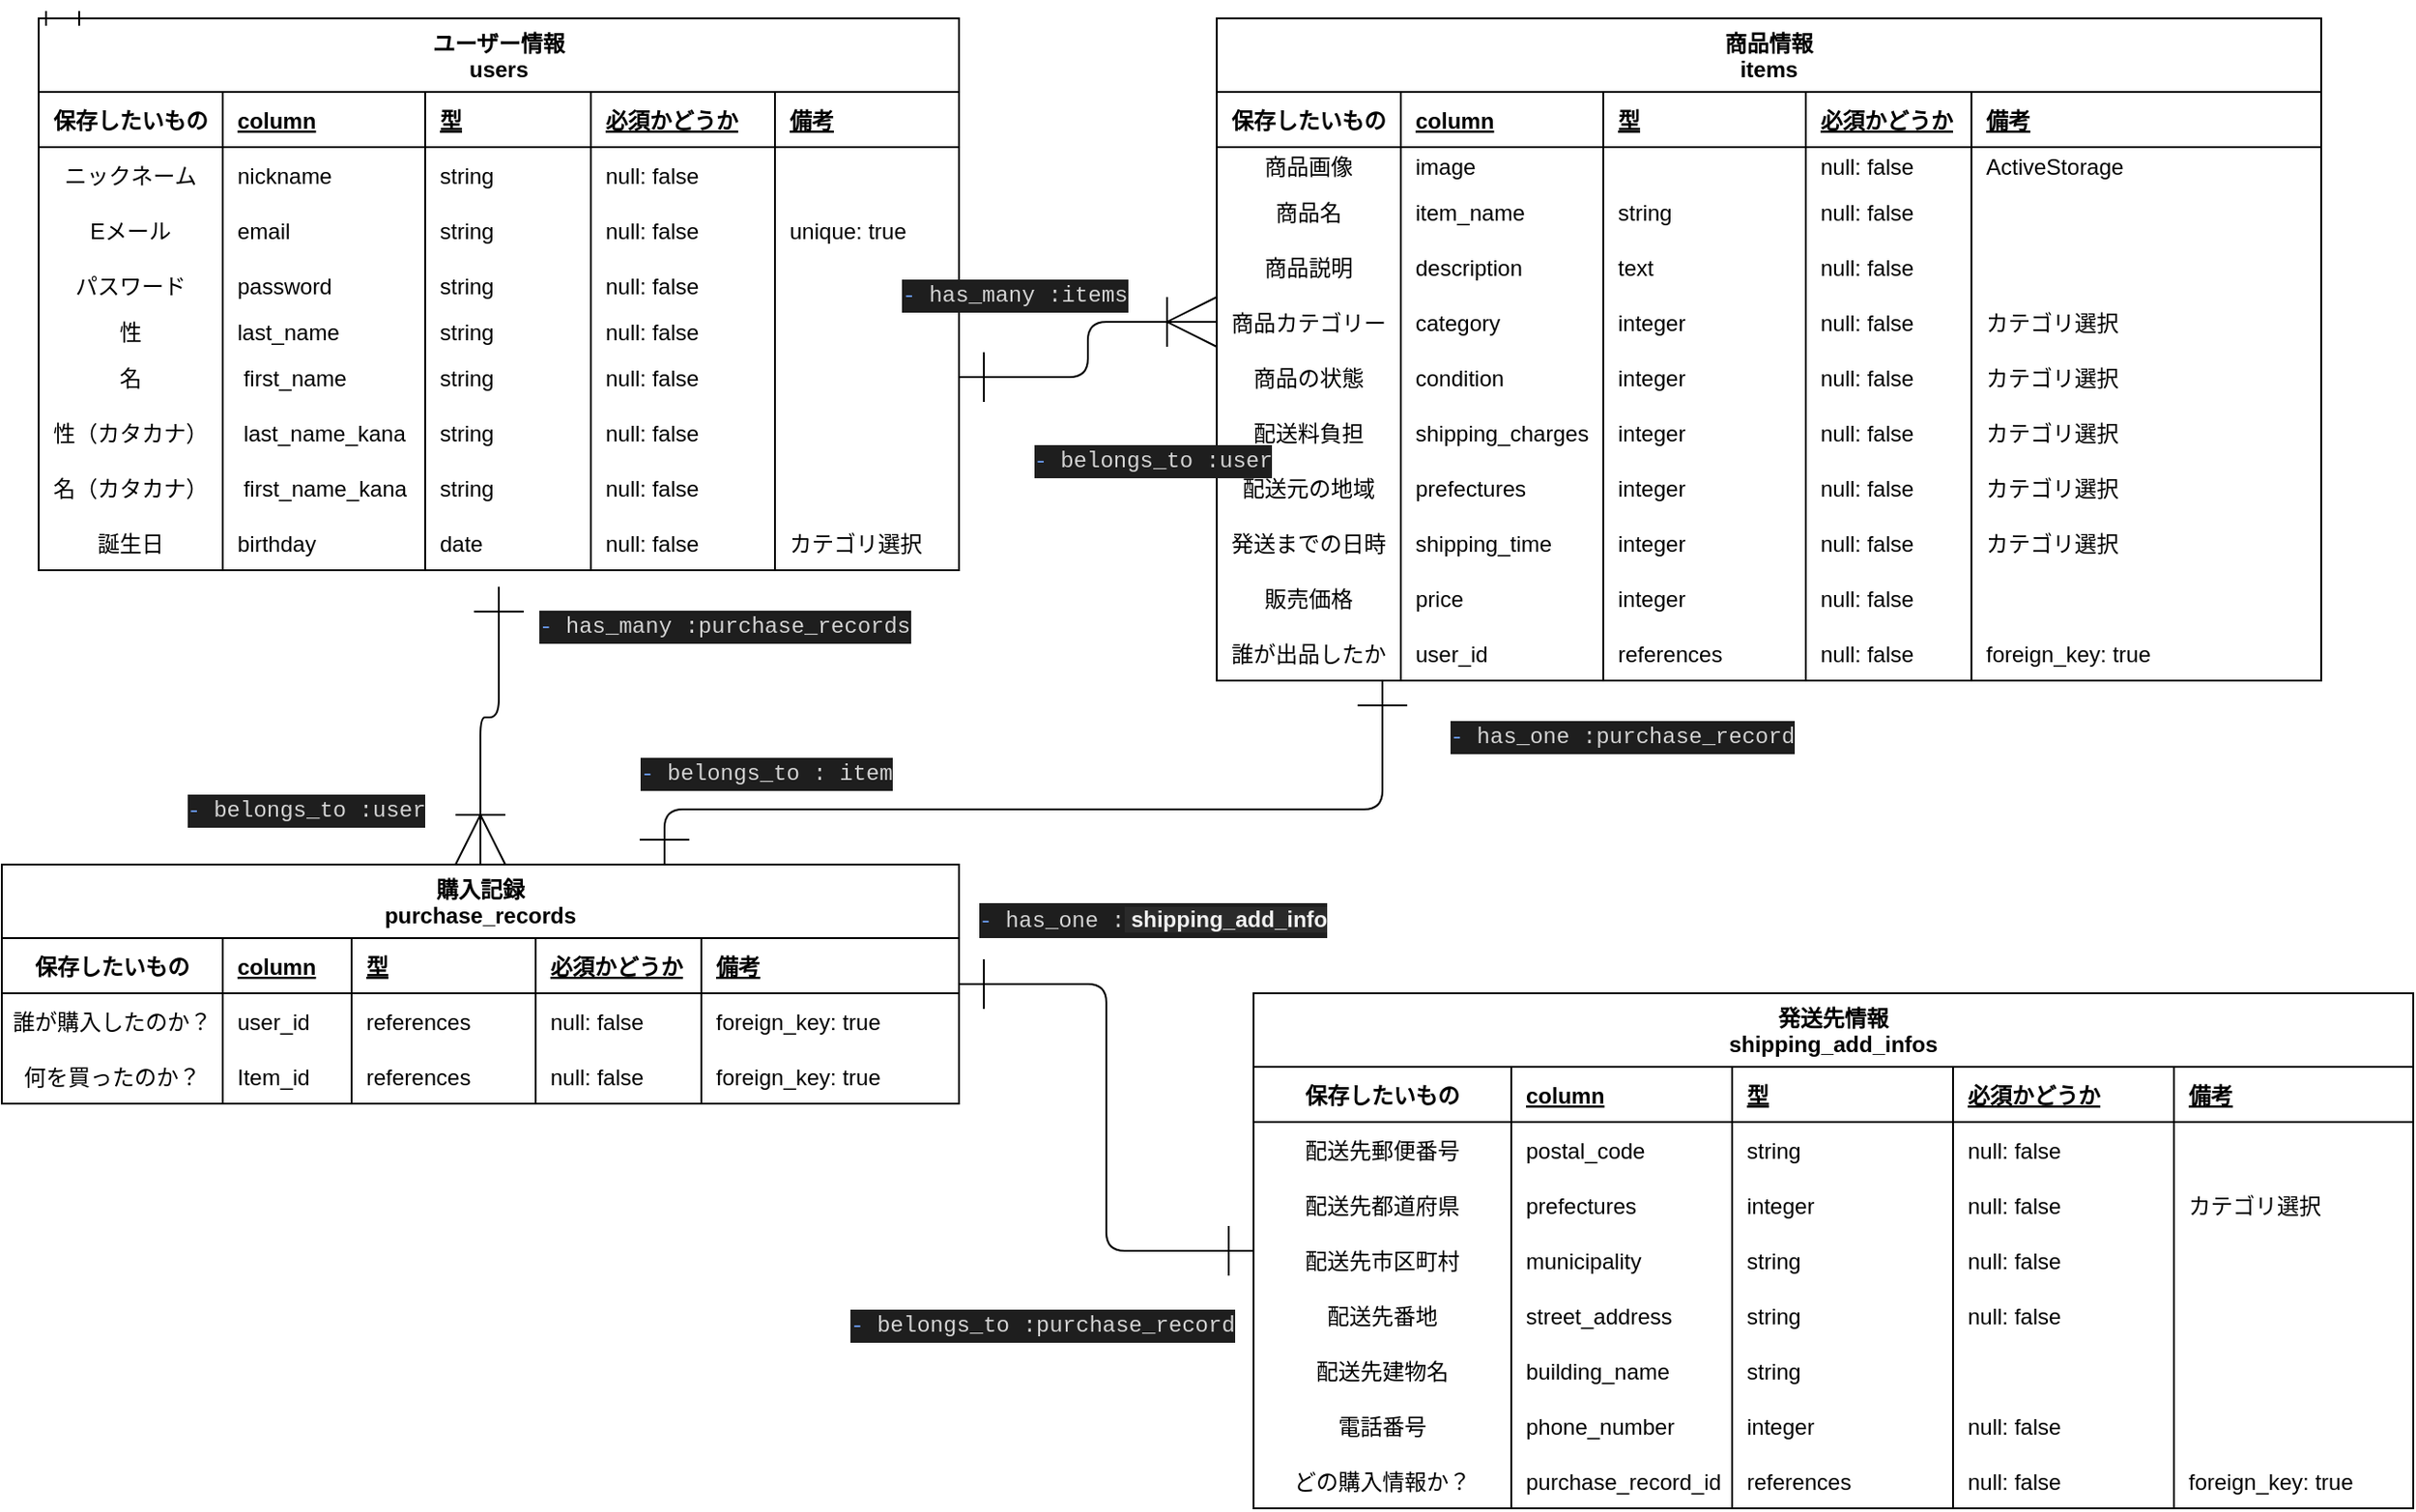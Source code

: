 <mxfile>
    <diagram id="cM_fN1VBo-i5EBFMYguv" name="ページ1">
        <mxGraphModel dx="1896" dy="800" grid="1" gridSize="10" guides="1" tooltips="1" connect="1" arrows="1" fold="1" page="1" pageScale="1" pageWidth="827" pageHeight="1169" math="0" shadow="0">
            <root>
                <mxCell id="0"/>
                <mxCell id="1" parent="0"/>
                <mxCell id="uvdAkfdV5YpjEirYYsNc-48" value="ユーザー情報&#10;users" style="shape=table;startSize=40;container=1;collapsible=1;childLayout=tableLayout;fixedRows=1;rowLines=0;fontStyle=1;align=center;resizeLast=1;" parent="1" vertex="1">
                    <mxGeometry x="10" y="240" width="500" height="300" as="geometry"/>
                </mxCell>
                <mxCell id="uvdAkfdV5YpjEirYYsNc-52" value="" style="shape=partialRectangle;collapsible=0;dropTarget=0;pointerEvents=0;fillColor=none;top=0;left=0;bottom=1;right=0;points=[[0,0.5],[1,0.5]];portConstraint=eastwest;" parent="uvdAkfdV5YpjEirYYsNc-48" vertex="1">
                    <mxGeometry y="40" width="500" height="30" as="geometry"/>
                </mxCell>
                <mxCell id="uvdAkfdV5YpjEirYYsNc-53" value="保存したいもの" style="shape=partialRectangle;connectable=0;fillColor=none;top=0;left=0;bottom=0;right=0;fontStyle=1;overflow=hidden;" parent="uvdAkfdV5YpjEirYYsNc-52" vertex="1">
                    <mxGeometry width="100" height="30" as="geometry"/>
                </mxCell>
                <mxCell id="uvdAkfdV5YpjEirYYsNc-54" value="column" style="shape=partialRectangle;connectable=0;fillColor=none;top=0;left=0;bottom=0;right=0;align=left;spacingLeft=6;fontStyle=5;overflow=hidden;" parent="uvdAkfdV5YpjEirYYsNc-52" vertex="1">
                    <mxGeometry x="100" width="110" height="30" as="geometry"/>
                </mxCell>
                <mxCell id="33" value="型" style="shape=partialRectangle;connectable=0;fillColor=none;top=0;left=0;bottom=0;right=0;align=left;spacingLeft=6;fontStyle=5;overflow=hidden;" parent="uvdAkfdV5YpjEirYYsNc-52" vertex="1">
                    <mxGeometry x="210" width="90" height="30" as="geometry"/>
                </mxCell>
                <mxCell id="uvdAkfdV5YpjEirYYsNc-62" value="必須かどうか" style="shape=partialRectangle;connectable=0;fillColor=none;top=0;left=0;bottom=0;right=0;align=left;spacingLeft=6;fontStyle=5;overflow=hidden;" parent="uvdAkfdV5YpjEirYYsNc-52" vertex="1">
                    <mxGeometry x="300" width="100" height="30" as="geometry"/>
                </mxCell>
                <mxCell id="66" value="備考" style="shape=partialRectangle;connectable=0;fillColor=none;top=0;left=0;bottom=0;right=0;align=left;spacingLeft=6;fontStyle=5;overflow=hidden;" vertex="1" parent="uvdAkfdV5YpjEirYYsNc-52">
                    <mxGeometry x="400" width="100" height="30" as="geometry"/>
                </mxCell>
                <mxCell id="uvdAkfdV5YpjEirYYsNc-55" value="" style="shape=partialRectangle;collapsible=0;dropTarget=0;pointerEvents=0;fillColor=none;top=0;left=0;bottom=0;right=0;points=[[0,0.5],[1,0.5]];portConstraint=eastwest;" parent="uvdAkfdV5YpjEirYYsNc-48" vertex="1">
                    <mxGeometry y="70" width="500" height="30" as="geometry"/>
                </mxCell>
                <mxCell id="uvdAkfdV5YpjEirYYsNc-56" value="ニックネーム" style="shape=partialRectangle;connectable=0;fillColor=none;top=0;left=0;bottom=0;right=0;editable=1;overflow=hidden;" parent="uvdAkfdV5YpjEirYYsNc-55" vertex="1">
                    <mxGeometry width="100" height="30" as="geometry"/>
                </mxCell>
                <mxCell id="uvdAkfdV5YpjEirYYsNc-57" value="nickname" style="shape=partialRectangle;connectable=0;fillColor=none;top=0;left=0;bottom=0;right=0;align=left;spacingLeft=6;overflow=hidden;" parent="uvdAkfdV5YpjEirYYsNc-55" vertex="1">
                    <mxGeometry x="100" width="110" height="30" as="geometry"/>
                </mxCell>
                <mxCell id="34" value="string" style="shape=partialRectangle;connectable=0;fillColor=none;top=0;left=0;bottom=0;right=0;align=left;spacingLeft=6;overflow=hidden;" parent="uvdAkfdV5YpjEirYYsNc-55" vertex="1">
                    <mxGeometry x="210" width="90" height="30" as="geometry"/>
                </mxCell>
                <mxCell id="uvdAkfdV5YpjEirYYsNc-63" value="null: false" style="shape=partialRectangle;connectable=0;fillColor=none;top=0;left=0;bottom=0;right=0;align=left;spacingLeft=6;overflow=hidden;" parent="uvdAkfdV5YpjEirYYsNc-55" vertex="1">
                    <mxGeometry x="300" width="100" height="30" as="geometry"/>
                </mxCell>
                <mxCell id="67" style="shape=partialRectangle;connectable=0;fillColor=none;top=0;left=0;bottom=0;right=0;align=left;spacingLeft=6;overflow=hidden;" vertex="1" parent="uvdAkfdV5YpjEirYYsNc-55">
                    <mxGeometry x="400" width="100" height="30" as="geometry"/>
                </mxCell>
                <mxCell id="uvdAkfdV5YpjEirYYsNc-58" value="" style="shape=partialRectangle;collapsible=0;dropTarget=0;pointerEvents=0;fillColor=none;top=0;left=0;bottom=0;right=0;points=[[0,0.5],[1,0.5]];portConstraint=eastwest;" parent="uvdAkfdV5YpjEirYYsNc-48" vertex="1">
                    <mxGeometry y="100" width="500" height="30" as="geometry"/>
                </mxCell>
                <mxCell id="uvdAkfdV5YpjEirYYsNc-59" value="Eメール" style="shape=partialRectangle;connectable=0;fillColor=none;top=0;left=0;bottom=0;right=0;editable=1;overflow=hidden;" parent="uvdAkfdV5YpjEirYYsNc-58" vertex="1">
                    <mxGeometry width="100" height="30" as="geometry"/>
                </mxCell>
                <mxCell id="uvdAkfdV5YpjEirYYsNc-60" value="email" style="shape=partialRectangle;connectable=0;fillColor=none;top=0;left=0;bottom=0;right=0;align=left;spacingLeft=6;overflow=hidden;" parent="uvdAkfdV5YpjEirYYsNc-58" vertex="1">
                    <mxGeometry x="100" width="110" height="30" as="geometry"/>
                </mxCell>
                <mxCell id="35" value="string" style="shape=partialRectangle;connectable=0;fillColor=none;top=0;left=0;bottom=0;right=0;align=left;spacingLeft=6;overflow=hidden;" parent="uvdAkfdV5YpjEirYYsNc-58" vertex="1">
                    <mxGeometry x="210" width="90" height="30" as="geometry"/>
                </mxCell>
                <mxCell id="uvdAkfdV5YpjEirYYsNc-64" value="null: false" style="shape=partialRectangle;connectable=0;fillColor=none;top=0;left=0;bottom=0;right=0;align=left;spacingLeft=6;overflow=hidden;" parent="uvdAkfdV5YpjEirYYsNc-58" vertex="1">
                    <mxGeometry x="300" width="100" height="30" as="geometry"/>
                </mxCell>
                <mxCell id="68" value="unique: true" style="shape=partialRectangle;connectable=0;fillColor=none;top=0;left=0;bottom=0;right=0;align=left;spacingLeft=6;overflow=hidden;" vertex="1" parent="uvdAkfdV5YpjEirYYsNc-58">
                    <mxGeometry x="400" width="100" height="30" as="geometry"/>
                </mxCell>
                <mxCell id="90" value="" style="shape=partialRectangle;collapsible=0;dropTarget=0;pointerEvents=0;fillColor=none;top=0;left=0;bottom=0;right=0;points=[[0,0.5],[1,0.5]];portConstraint=eastwest;" vertex="1" parent="uvdAkfdV5YpjEirYYsNc-48">
                    <mxGeometry y="130" width="500" height="30" as="geometry"/>
                </mxCell>
                <mxCell id="91" value="パスワード" style="shape=partialRectangle;connectable=0;fillColor=none;top=0;left=0;bottom=0;right=0;editable=1;overflow=hidden;" vertex="1" parent="90">
                    <mxGeometry width="100" height="30" as="geometry"/>
                </mxCell>
                <mxCell id="92" value="password" style="shape=partialRectangle;connectable=0;fillColor=none;top=0;left=0;bottom=0;right=0;align=left;spacingLeft=6;overflow=hidden;" vertex="1" parent="90">
                    <mxGeometry x="100" width="110" height="30" as="geometry"/>
                </mxCell>
                <mxCell id="93" value="string" style="shape=partialRectangle;connectable=0;fillColor=none;top=0;left=0;bottom=0;right=0;align=left;spacingLeft=6;overflow=hidden;" vertex="1" parent="90">
                    <mxGeometry x="210" width="90" height="30" as="geometry"/>
                </mxCell>
                <mxCell id="94" value="null: false" style="shape=partialRectangle;connectable=0;fillColor=none;top=0;left=0;bottom=0;right=0;align=left;spacingLeft=6;overflow=hidden;" vertex="1" parent="90">
                    <mxGeometry x="300" width="100" height="30" as="geometry"/>
                </mxCell>
                <mxCell id="95" value="" style="shape=partialRectangle;connectable=0;fillColor=none;top=0;left=0;bottom=0;right=0;align=left;spacingLeft=6;overflow=hidden;" vertex="1" parent="90">
                    <mxGeometry x="400" width="100" height="30" as="geometry"/>
                </mxCell>
                <mxCell id="uvdAkfdV5YpjEirYYsNc-80" value="" style="shape=partialRectangle;collapsible=0;dropTarget=0;pointerEvents=0;fillColor=none;top=0;left=0;bottom=0;right=0;points=[[0,0.5],[1,0.5]];portConstraint=eastwest;" parent="uvdAkfdV5YpjEirYYsNc-48" vertex="1">
                    <mxGeometry y="160" width="500" height="20" as="geometry"/>
                </mxCell>
                <mxCell id="uvdAkfdV5YpjEirYYsNc-81" value="性" style="shape=partialRectangle;connectable=0;fillColor=none;top=0;left=0;bottom=0;right=0;editable=1;overflow=hidden;" parent="uvdAkfdV5YpjEirYYsNc-80" vertex="1">
                    <mxGeometry width="100" height="20" as="geometry"/>
                </mxCell>
                <mxCell id="uvdAkfdV5YpjEirYYsNc-82" value="last_name" style="shape=partialRectangle;connectable=0;fillColor=none;top=0;left=0;bottom=0;right=0;align=left;spacingLeft=6;overflow=hidden;" parent="uvdAkfdV5YpjEirYYsNc-80" vertex="1">
                    <mxGeometry x="100" width="110" height="20" as="geometry"/>
                </mxCell>
                <mxCell id="36" value="string" style="shape=partialRectangle;connectable=0;fillColor=none;top=0;left=0;bottom=0;right=0;align=left;spacingLeft=6;overflow=hidden;" parent="uvdAkfdV5YpjEirYYsNc-80" vertex="1">
                    <mxGeometry x="210" width="90" height="20" as="geometry"/>
                </mxCell>
                <mxCell id="uvdAkfdV5YpjEirYYsNc-83" value="null: false" style="shape=partialRectangle;connectable=0;fillColor=none;top=0;left=0;bottom=0;right=0;align=left;spacingLeft=6;overflow=hidden;" parent="uvdAkfdV5YpjEirYYsNc-80" vertex="1">
                    <mxGeometry x="300" width="100" height="20" as="geometry"/>
                </mxCell>
                <mxCell id="69" style="shape=partialRectangle;connectable=0;fillColor=none;top=0;left=0;bottom=0;right=0;align=left;spacingLeft=6;overflow=hidden;" vertex="1" parent="uvdAkfdV5YpjEirYYsNc-80">
                    <mxGeometry x="400" width="100" height="20" as="geometry"/>
                </mxCell>
                <mxCell id="uvdAkfdV5YpjEirYYsNc-85" value="" style="shape=partialRectangle;collapsible=0;dropTarget=0;pointerEvents=0;fillColor=none;top=0;left=0;bottom=0;right=0;points=[[0,0.5],[1,0.5]];portConstraint=eastwest;" parent="uvdAkfdV5YpjEirYYsNc-48" vertex="1">
                    <mxGeometry y="180" width="500" height="30" as="geometry"/>
                </mxCell>
                <mxCell id="uvdAkfdV5YpjEirYYsNc-86" value="名" style="shape=partialRectangle;connectable=0;fillColor=none;top=0;left=0;bottom=0;right=0;editable=1;overflow=hidden;" parent="uvdAkfdV5YpjEirYYsNc-85" vertex="1">
                    <mxGeometry width="100" height="30" as="geometry"/>
                </mxCell>
                <mxCell id="uvdAkfdV5YpjEirYYsNc-87" value=" first_name" style="shape=partialRectangle;connectable=0;fillColor=none;top=0;left=0;bottom=0;right=0;align=left;spacingLeft=6;overflow=hidden;" parent="uvdAkfdV5YpjEirYYsNc-85" vertex="1">
                    <mxGeometry x="100" width="110" height="30" as="geometry"/>
                </mxCell>
                <mxCell id="37" value="string" style="shape=partialRectangle;connectable=0;fillColor=none;top=0;left=0;bottom=0;right=0;align=left;spacingLeft=6;overflow=hidden;" parent="uvdAkfdV5YpjEirYYsNc-85" vertex="1">
                    <mxGeometry x="210" width="90" height="30" as="geometry"/>
                </mxCell>
                <mxCell id="uvdAkfdV5YpjEirYYsNc-88" value="null: false" style="shape=partialRectangle;connectable=0;fillColor=none;top=0;left=0;bottom=0;right=0;align=left;spacingLeft=6;overflow=hidden;" parent="uvdAkfdV5YpjEirYYsNc-85" vertex="1">
                    <mxGeometry x="300" width="100" height="30" as="geometry"/>
                </mxCell>
                <mxCell id="70" style="shape=partialRectangle;connectable=0;fillColor=none;top=0;left=0;bottom=0;right=0;align=left;spacingLeft=6;overflow=hidden;" vertex="1" parent="uvdAkfdV5YpjEirYYsNc-85">
                    <mxGeometry x="400" width="100" height="30" as="geometry"/>
                </mxCell>
                <mxCell id="uvdAkfdV5YpjEirYYsNc-90" value="" style="shape=partialRectangle;collapsible=0;dropTarget=0;pointerEvents=0;fillColor=none;top=0;left=0;bottom=0;right=0;points=[[0,0.5],[1,0.5]];portConstraint=eastwest;" parent="uvdAkfdV5YpjEirYYsNc-48" vertex="1">
                    <mxGeometry y="210" width="500" height="30" as="geometry"/>
                </mxCell>
                <mxCell id="uvdAkfdV5YpjEirYYsNc-91" value="性（カタカナ）" style="shape=partialRectangle;connectable=0;fillColor=none;top=0;left=0;bottom=0;right=0;editable=1;overflow=hidden;" parent="uvdAkfdV5YpjEirYYsNc-90" vertex="1">
                    <mxGeometry width="100" height="30" as="geometry"/>
                </mxCell>
                <mxCell id="uvdAkfdV5YpjEirYYsNc-92" value=" last_name_kana" style="shape=partialRectangle;connectable=0;fillColor=none;top=0;left=0;bottom=0;right=0;align=left;spacingLeft=6;overflow=hidden;" parent="uvdAkfdV5YpjEirYYsNc-90" vertex="1">
                    <mxGeometry x="100" width="110" height="30" as="geometry"/>
                </mxCell>
                <mxCell id="38" value="string" style="shape=partialRectangle;connectable=0;fillColor=none;top=0;left=0;bottom=0;right=0;align=left;spacingLeft=6;overflow=hidden;" parent="uvdAkfdV5YpjEirYYsNc-90" vertex="1">
                    <mxGeometry x="210" width="90" height="30" as="geometry"/>
                </mxCell>
                <mxCell id="uvdAkfdV5YpjEirYYsNc-93" value="null: false" style="shape=partialRectangle;connectable=0;fillColor=none;top=0;left=0;bottom=0;right=0;align=left;spacingLeft=6;overflow=hidden;" parent="uvdAkfdV5YpjEirYYsNc-90" vertex="1">
                    <mxGeometry x="300" width="100" height="30" as="geometry"/>
                </mxCell>
                <mxCell id="71" style="shape=partialRectangle;connectable=0;fillColor=none;top=0;left=0;bottom=0;right=0;align=left;spacingLeft=6;overflow=hidden;" vertex="1" parent="uvdAkfdV5YpjEirYYsNc-90">
                    <mxGeometry x="400" width="100" height="30" as="geometry"/>
                </mxCell>
                <mxCell id="uvdAkfdV5YpjEirYYsNc-95" value="" style="shape=partialRectangle;collapsible=0;dropTarget=0;pointerEvents=0;fillColor=none;top=0;left=0;bottom=0;right=0;points=[[0,0.5],[1,0.5]];portConstraint=eastwest;" parent="uvdAkfdV5YpjEirYYsNc-48" vertex="1">
                    <mxGeometry y="240" width="500" height="30" as="geometry"/>
                </mxCell>
                <mxCell id="uvdAkfdV5YpjEirYYsNc-96" value="名（カタカナ）" style="shape=partialRectangle;connectable=0;fillColor=none;top=0;left=0;bottom=0;right=0;editable=1;overflow=hidden;" parent="uvdAkfdV5YpjEirYYsNc-95" vertex="1">
                    <mxGeometry width="100" height="30" as="geometry"/>
                </mxCell>
                <mxCell id="uvdAkfdV5YpjEirYYsNc-97" value=" first_name_kana" style="shape=partialRectangle;connectable=0;fillColor=none;top=0;left=0;bottom=0;right=0;align=left;spacingLeft=6;overflow=hidden;" parent="uvdAkfdV5YpjEirYYsNc-95" vertex="1">
                    <mxGeometry x="100" width="110" height="30" as="geometry"/>
                </mxCell>
                <mxCell id="39" value="string" style="shape=partialRectangle;connectable=0;fillColor=none;top=0;left=0;bottom=0;right=0;align=left;spacingLeft=6;overflow=hidden;" parent="uvdAkfdV5YpjEirYYsNc-95" vertex="1">
                    <mxGeometry x="210" width="90" height="30" as="geometry"/>
                </mxCell>
                <mxCell id="uvdAkfdV5YpjEirYYsNc-98" value="null: false" style="shape=partialRectangle;connectable=0;fillColor=none;top=0;left=0;bottom=0;right=0;align=left;spacingLeft=6;overflow=hidden;" parent="uvdAkfdV5YpjEirYYsNc-95" vertex="1">
                    <mxGeometry x="300" width="100" height="30" as="geometry"/>
                </mxCell>
                <mxCell id="72" style="shape=partialRectangle;connectable=0;fillColor=none;top=0;left=0;bottom=0;right=0;align=left;spacingLeft=6;overflow=hidden;" vertex="1" parent="uvdAkfdV5YpjEirYYsNc-95">
                    <mxGeometry x="400" width="100" height="30" as="geometry"/>
                </mxCell>
                <mxCell id="uvdAkfdV5YpjEirYYsNc-100" value="" style="shape=partialRectangle;collapsible=0;dropTarget=0;pointerEvents=0;fillColor=none;top=0;left=0;bottom=0;right=0;points=[[0,0.5],[1,0.5]];portConstraint=eastwest;" parent="uvdAkfdV5YpjEirYYsNc-48" vertex="1">
                    <mxGeometry y="270" width="500" height="30" as="geometry"/>
                </mxCell>
                <mxCell id="uvdAkfdV5YpjEirYYsNc-101" value="誕生日" style="shape=partialRectangle;connectable=0;fillColor=none;top=0;left=0;bottom=0;right=0;editable=1;overflow=hidden;" parent="uvdAkfdV5YpjEirYYsNc-100" vertex="1">
                    <mxGeometry width="100" height="30" as="geometry"/>
                </mxCell>
                <mxCell id="uvdAkfdV5YpjEirYYsNc-102" value="birthday" style="shape=partialRectangle;connectable=0;fillColor=none;top=0;left=0;bottom=0;right=0;align=left;spacingLeft=6;overflow=hidden;" parent="uvdAkfdV5YpjEirYYsNc-100" vertex="1">
                    <mxGeometry x="100" width="110" height="30" as="geometry"/>
                </mxCell>
                <mxCell id="40" value="date" style="shape=partialRectangle;connectable=0;fillColor=none;top=0;left=0;bottom=0;right=0;align=left;spacingLeft=6;overflow=hidden;" parent="uvdAkfdV5YpjEirYYsNc-100" vertex="1">
                    <mxGeometry x="210" width="90" height="30" as="geometry"/>
                </mxCell>
                <mxCell id="uvdAkfdV5YpjEirYYsNc-103" value="null: false" style="shape=partialRectangle;connectable=0;fillColor=none;top=0;left=0;bottom=0;right=0;align=left;spacingLeft=6;overflow=hidden;" parent="uvdAkfdV5YpjEirYYsNc-100" vertex="1">
                    <mxGeometry x="300" width="100" height="30" as="geometry"/>
                </mxCell>
                <mxCell id="73" value="カテゴリ選択" style="shape=partialRectangle;connectable=0;fillColor=none;top=0;left=0;bottom=0;right=0;align=left;spacingLeft=6;overflow=hidden;" vertex="1" parent="uvdAkfdV5YpjEirYYsNc-100">
                    <mxGeometry x="400" width="100" height="30" as="geometry"/>
                </mxCell>
                <mxCell id="uvdAkfdV5YpjEirYYsNc-161" value="商品情報&#10;items" style="shape=table;startSize=40;container=1;collapsible=1;childLayout=tableLayout;fixedRows=1;rowLines=0;fontStyle=1;align=center;resizeLast=1;" parent="1" vertex="1">
                    <mxGeometry x="650" y="240" width="600" height="360" as="geometry"/>
                </mxCell>
                <mxCell id="uvdAkfdV5YpjEirYYsNc-162" value="" style="shape=partialRectangle;collapsible=0;dropTarget=0;pointerEvents=0;fillColor=none;top=0;left=0;bottom=1;right=0;points=[[0,0.5],[1,0.5]];portConstraint=eastwest;" parent="uvdAkfdV5YpjEirYYsNc-161" vertex="1">
                    <mxGeometry y="40" width="600" height="30" as="geometry"/>
                </mxCell>
                <mxCell id="uvdAkfdV5YpjEirYYsNc-163" value="保存したいもの" style="shape=partialRectangle;connectable=0;fillColor=none;top=0;left=0;bottom=0;right=0;fontStyle=1;overflow=hidden;" parent="uvdAkfdV5YpjEirYYsNc-162" vertex="1">
                    <mxGeometry width="100" height="30" as="geometry"/>
                </mxCell>
                <mxCell id="uvdAkfdV5YpjEirYYsNc-164" value="column" style="shape=partialRectangle;connectable=0;fillColor=none;top=0;left=0;bottom=0;right=0;align=left;spacingLeft=6;fontStyle=5;overflow=hidden;" parent="uvdAkfdV5YpjEirYYsNc-162" vertex="1">
                    <mxGeometry x="100" width="110" height="30" as="geometry"/>
                </mxCell>
                <mxCell id="55" value="型" style="shape=partialRectangle;connectable=0;fillColor=none;top=0;left=0;bottom=0;right=0;align=left;spacingLeft=6;fontStyle=5;overflow=hidden;" parent="uvdAkfdV5YpjEirYYsNc-162" vertex="1">
                    <mxGeometry x="210" width="110" height="30" as="geometry"/>
                </mxCell>
                <mxCell id="uvdAkfdV5YpjEirYYsNc-165" value="必須かどうか" style="shape=partialRectangle;connectable=0;fillColor=none;top=0;left=0;bottom=0;right=0;align=left;spacingLeft=6;fontStyle=5;overflow=hidden;" parent="uvdAkfdV5YpjEirYYsNc-162" vertex="1">
                    <mxGeometry x="320" width="90" height="30" as="geometry"/>
                </mxCell>
                <mxCell id="79" value="備考" style="shape=partialRectangle;connectable=0;fillColor=none;top=0;left=0;bottom=0;right=0;align=left;spacingLeft=6;fontStyle=5;overflow=hidden;" vertex="1" parent="uvdAkfdV5YpjEirYYsNc-162">
                    <mxGeometry x="410" width="190" height="30" as="geometry"/>
                </mxCell>
                <mxCell id="uvdAkfdV5YpjEirYYsNc-167" value="" style="shape=partialRectangle;collapsible=0;dropTarget=0;pointerEvents=0;fillColor=none;top=0;left=0;bottom=0;right=0;points=[[0,0.5],[1,0.5]];portConstraint=eastwest;" parent="uvdAkfdV5YpjEirYYsNc-161" vertex="1">
                    <mxGeometry y="70" width="600" height="20" as="geometry"/>
                </mxCell>
                <mxCell id="uvdAkfdV5YpjEirYYsNc-168" value="商品画像" style="shape=partialRectangle;connectable=0;fillColor=none;top=0;left=0;bottom=0;right=0;editable=1;overflow=hidden;" parent="uvdAkfdV5YpjEirYYsNc-167" vertex="1">
                    <mxGeometry width="100" height="20" as="geometry"/>
                </mxCell>
                <mxCell id="uvdAkfdV5YpjEirYYsNc-169" value="image" style="shape=partialRectangle;connectable=0;fillColor=none;top=0;left=0;bottom=0;right=0;align=left;spacingLeft=6;overflow=hidden;" parent="uvdAkfdV5YpjEirYYsNc-167" vertex="1">
                    <mxGeometry x="100" width="110" height="20" as="geometry"/>
                </mxCell>
                <mxCell id="56" style="shape=partialRectangle;connectable=0;fillColor=none;top=0;left=0;bottom=0;right=0;align=left;spacingLeft=6;overflow=hidden;" parent="uvdAkfdV5YpjEirYYsNc-167" vertex="1">
                    <mxGeometry x="210" width="110" height="20" as="geometry"/>
                </mxCell>
                <mxCell id="uvdAkfdV5YpjEirYYsNc-170" value="null: false" style="shape=partialRectangle;connectable=0;fillColor=none;top=0;left=0;bottom=0;right=0;align=left;spacingLeft=6;overflow=hidden;" parent="uvdAkfdV5YpjEirYYsNc-167" vertex="1">
                    <mxGeometry x="320" width="90" height="20" as="geometry"/>
                </mxCell>
                <mxCell id="80" value="ActiveStorage" style="shape=partialRectangle;connectable=0;fillColor=none;top=0;left=0;bottom=0;right=0;align=left;spacingLeft=6;overflow=hidden;" vertex="1" parent="uvdAkfdV5YpjEirYYsNc-167">
                    <mxGeometry x="410" width="190" height="20" as="geometry"/>
                </mxCell>
                <mxCell id="uvdAkfdV5YpjEirYYsNc-172" value="" style="shape=partialRectangle;collapsible=0;dropTarget=0;pointerEvents=0;fillColor=none;top=0;left=0;bottom=0;right=0;points=[[0,0.5],[1,0.5]];portConstraint=eastwest;" parent="uvdAkfdV5YpjEirYYsNc-161" vertex="1">
                    <mxGeometry y="90" width="600" height="30" as="geometry"/>
                </mxCell>
                <mxCell id="uvdAkfdV5YpjEirYYsNc-173" value="商品名" style="shape=partialRectangle;connectable=0;fillColor=none;top=0;left=0;bottom=0;right=0;editable=1;overflow=hidden;" parent="uvdAkfdV5YpjEirYYsNc-172" vertex="1">
                    <mxGeometry width="100" height="30" as="geometry"/>
                </mxCell>
                <mxCell id="uvdAkfdV5YpjEirYYsNc-174" value="item_name" style="shape=partialRectangle;connectable=0;fillColor=none;top=0;left=0;bottom=0;right=0;align=left;spacingLeft=6;overflow=hidden;" parent="uvdAkfdV5YpjEirYYsNc-172" vertex="1">
                    <mxGeometry x="100" width="110" height="30" as="geometry"/>
                </mxCell>
                <mxCell id="57" value="string" style="shape=partialRectangle;connectable=0;fillColor=none;top=0;left=0;bottom=0;right=0;align=left;spacingLeft=6;overflow=hidden;" parent="uvdAkfdV5YpjEirYYsNc-172" vertex="1">
                    <mxGeometry x="210" width="110" height="30" as="geometry"/>
                </mxCell>
                <mxCell id="uvdAkfdV5YpjEirYYsNc-175" value="null: false" style="shape=partialRectangle;connectable=0;fillColor=none;top=0;left=0;bottom=0;right=0;align=left;spacingLeft=6;overflow=hidden;" parent="uvdAkfdV5YpjEirYYsNc-172" vertex="1">
                    <mxGeometry x="320" width="90" height="30" as="geometry"/>
                </mxCell>
                <mxCell id="81" style="shape=partialRectangle;connectable=0;fillColor=none;top=0;left=0;bottom=0;right=0;align=left;spacingLeft=6;overflow=hidden;" vertex="1" parent="uvdAkfdV5YpjEirYYsNc-172">
                    <mxGeometry x="410" width="190" height="30" as="geometry"/>
                </mxCell>
                <mxCell id="uvdAkfdV5YpjEirYYsNc-177" value="" style="shape=partialRectangle;collapsible=0;dropTarget=0;pointerEvents=0;fillColor=none;top=0;left=0;bottom=0;right=0;points=[[0,0.5],[1,0.5]];portConstraint=eastwest;" parent="uvdAkfdV5YpjEirYYsNc-161" vertex="1">
                    <mxGeometry y="120" width="600" height="30" as="geometry"/>
                </mxCell>
                <mxCell id="uvdAkfdV5YpjEirYYsNc-178" value="商品説明" style="shape=partialRectangle;connectable=0;fillColor=none;top=0;left=0;bottom=0;right=0;editable=1;overflow=hidden;" parent="uvdAkfdV5YpjEirYYsNc-177" vertex="1">
                    <mxGeometry width="100" height="30" as="geometry"/>
                </mxCell>
                <mxCell id="uvdAkfdV5YpjEirYYsNc-179" value="description" style="shape=partialRectangle;connectable=0;fillColor=none;top=0;left=0;bottom=0;right=0;align=left;spacingLeft=6;overflow=hidden;" parent="uvdAkfdV5YpjEirYYsNc-177" vertex="1">
                    <mxGeometry x="100" width="110" height="30" as="geometry"/>
                </mxCell>
                <mxCell id="58" value="text" style="shape=partialRectangle;connectable=0;fillColor=none;top=0;left=0;bottom=0;right=0;align=left;spacingLeft=6;overflow=hidden;" parent="uvdAkfdV5YpjEirYYsNc-177" vertex="1">
                    <mxGeometry x="210" width="110" height="30" as="geometry"/>
                </mxCell>
                <mxCell id="uvdAkfdV5YpjEirYYsNc-180" value="null: false" style="shape=partialRectangle;connectable=0;fillColor=none;top=0;left=0;bottom=0;right=0;align=left;spacingLeft=6;overflow=hidden;" parent="uvdAkfdV5YpjEirYYsNc-177" vertex="1">
                    <mxGeometry x="320" width="90" height="30" as="geometry"/>
                </mxCell>
                <mxCell id="82" style="shape=partialRectangle;connectable=0;fillColor=none;top=0;left=0;bottom=0;right=0;align=left;spacingLeft=6;overflow=hidden;" vertex="1" parent="uvdAkfdV5YpjEirYYsNc-177">
                    <mxGeometry x="410" width="190" height="30" as="geometry"/>
                </mxCell>
                <mxCell id="uvdAkfdV5YpjEirYYsNc-182" value="" style="shape=partialRectangle;collapsible=0;dropTarget=0;pointerEvents=0;fillColor=none;top=0;left=0;bottom=0;right=0;points=[[0,0.5],[1,0.5]];portConstraint=eastwest;" parent="uvdAkfdV5YpjEirYYsNc-161" vertex="1">
                    <mxGeometry y="150" width="600" height="30" as="geometry"/>
                </mxCell>
                <mxCell id="uvdAkfdV5YpjEirYYsNc-183" value="商品カテゴリー" style="shape=partialRectangle;connectable=0;fillColor=none;top=0;left=0;bottom=0;right=0;editable=1;overflow=hidden;" parent="uvdAkfdV5YpjEirYYsNc-182" vertex="1">
                    <mxGeometry width="100" height="30" as="geometry"/>
                </mxCell>
                <mxCell id="uvdAkfdV5YpjEirYYsNc-184" value="category" style="shape=partialRectangle;connectable=0;fillColor=none;top=0;left=0;bottom=0;right=0;align=left;spacingLeft=6;overflow=hidden;" parent="uvdAkfdV5YpjEirYYsNc-182" vertex="1">
                    <mxGeometry x="100" width="110" height="30" as="geometry"/>
                </mxCell>
                <mxCell id="59" value="integer" style="shape=partialRectangle;connectable=0;fillColor=none;top=0;left=0;bottom=0;right=0;align=left;spacingLeft=6;overflow=hidden;" parent="uvdAkfdV5YpjEirYYsNc-182" vertex="1">
                    <mxGeometry x="210" width="110" height="30" as="geometry"/>
                </mxCell>
                <mxCell id="uvdAkfdV5YpjEirYYsNc-185" value="null: false" style="shape=partialRectangle;connectable=0;fillColor=none;top=0;left=0;bottom=0;right=0;align=left;spacingLeft=6;overflow=hidden;" parent="uvdAkfdV5YpjEirYYsNc-182" vertex="1">
                    <mxGeometry x="320" width="90" height="30" as="geometry"/>
                </mxCell>
                <mxCell id="83" value="カテゴリ選択" style="shape=partialRectangle;connectable=0;fillColor=none;top=0;left=0;bottom=0;right=0;align=left;spacingLeft=6;overflow=hidden;" vertex="1" parent="uvdAkfdV5YpjEirYYsNc-182">
                    <mxGeometry x="410" width="190" height="30" as="geometry"/>
                </mxCell>
                <mxCell id="uvdAkfdV5YpjEirYYsNc-187" value="" style="shape=partialRectangle;collapsible=0;dropTarget=0;pointerEvents=0;fillColor=none;top=0;left=0;bottom=0;right=0;points=[[0,0.5],[1,0.5]];portConstraint=eastwest;" parent="uvdAkfdV5YpjEirYYsNc-161" vertex="1">
                    <mxGeometry y="180" width="600" height="30" as="geometry"/>
                </mxCell>
                <mxCell id="uvdAkfdV5YpjEirYYsNc-188" value="商品の状態" style="shape=partialRectangle;connectable=0;fillColor=none;top=0;left=0;bottom=0;right=0;editable=1;overflow=hidden;" parent="uvdAkfdV5YpjEirYYsNc-187" vertex="1">
                    <mxGeometry width="100" height="30" as="geometry"/>
                </mxCell>
                <mxCell id="uvdAkfdV5YpjEirYYsNc-189" value="condition" style="shape=partialRectangle;connectable=0;fillColor=none;top=0;left=0;bottom=0;right=0;align=left;spacingLeft=6;overflow=hidden;" parent="uvdAkfdV5YpjEirYYsNc-187" vertex="1">
                    <mxGeometry x="100" width="110" height="30" as="geometry"/>
                </mxCell>
                <mxCell id="60" value="integer" style="shape=partialRectangle;connectable=0;fillColor=none;top=0;left=0;bottom=0;right=0;align=left;spacingLeft=6;overflow=hidden;" parent="uvdAkfdV5YpjEirYYsNc-187" vertex="1">
                    <mxGeometry x="210" width="110" height="30" as="geometry"/>
                </mxCell>
                <mxCell id="uvdAkfdV5YpjEirYYsNc-190" value="null: false" style="shape=partialRectangle;connectable=0;fillColor=none;top=0;left=0;bottom=0;right=0;align=left;spacingLeft=6;overflow=hidden;" parent="uvdAkfdV5YpjEirYYsNc-187" vertex="1">
                    <mxGeometry x="320" width="90" height="30" as="geometry"/>
                </mxCell>
                <mxCell id="84" value="カテゴリ選択" style="shape=partialRectangle;connectable=0;fillColor=none;top=0;left=0;bottom=0;right=0;align=left;spacingLeft=6;overflow=hidden;" vertex="1" parent="uvdAkfdV5YpjEirYYsNc-187">
                    <mxGeometry x="410" width="190" height="30" as="geometry"/>
                </mxCell>
                <mxCell id="uvdAkfdV5YpjEirYYsNc-192" value="" style="shape=partialRectangle;collapsible=0;dropTarget=0;pointerEvents=0;fillColor=none;top=0;left=0;bottom=0;right=0;points=[[0,0.5],[1,0.5]];portConstraint=eastwest;" parent="uvdAkfdV5YpjEirYYsNc-161" vertex="1">
                    <mxGeometry y="210" width="600" height="30" as="geometry"/>
                </mxCell>
                <mxCell id="uvdAkfdV5YpjEirYYsNc-193" value="配送料負担" style="shape=partialRectangle;connectable=0;fillColor=none;top=0;left=0;bottom=0;right=0;editable=1;overflow=hidden;" parent="uvdAkfdV5YpjEirYYsNc-192" vertex="1">
                    <mxGeometry width="100" height="30" as="geometry"/>
                </mxCell>
                <mxCell id="uvdAkfdV5YpjEirYYsNc-194" value="shipping_charges" style="shape=partialRectangle;connectable=0;fillColor=none;top=0;left=0;bottom=0;right=0;align=left;spacingLeft=6;overflow=hidden;" parent="uvdAkfdV5YpjEirYYsNc-192" vertex="1">
                    <mxGeometry x="100" width="110" height="30" as="geometry"/>
                </mxCell>
                <mxCell id="61" value="integer" style="shape=partialRectangle;connectable=0;fillColor=none;top=0;left=0;bottom=0;right=0;align=left;spacingLeft=6;overflow=hidden;" parent="uvdAkfdV5YpjEirYYsNc-192" vertex="1">
                    <mxGeometry x="210" width="110" height="30" as="geometry"/>
                </mxCell>
                <mxCell id="uvdAkfdV5YpjEirYYsNc-195" value="null: false" style="shape=partialRectangle;connectable=0;fillColor=none;top=0;left=0;bottom=0;right=0;align=left;spacingLeft=6;overflow=hidden;" parent="uvdAkfdV5YpjEirYYsNc-192" vertex="1">
                    <mxGeometry x="320" width="90" height="30" as="geometry"/>
                </mxCell>
                <mxCell id="85" value="カテゴリ選択" style="shape=partialRectangle;connectable=0;fillColor=none;top=0;left=0;bottom=0;right=0;align=left;spacingLeft=6;overflow=hidden;" vertex="1" parent="uvdAkfdV5YpjEirYYsNc-192">
                    <mxGeometry x="410" width="190" height="30" as="geometry"/>
                </mxCell>
                <mxCell id="uvdAkfdV5YpjEirYYsNc-197" value="" style="shape=partialRectangle;collapsible=0;dropTarget=0;pointerEvents=0;fillColor=none;top=0;left=0;bottom=0;right=0;points=[[0,0.5],[1,0.5]];portConstraint=eastwest;" parent="uvdAkfdV5YpjEirYYsNc-161" vertex="1">
                    <mxGeometry y="240" width="600" height="30" as="geometry"/>
                </mxCell>
                <mxCell id="uvdAkfdV5YpjEirYYsNc-198" value="配送元の地域" style="shape=partialRectangle;connectable=0;fillColor=none;top=0;left=0;bottom=0;right=0;editable=1;overflow=hidden;" parent="uvdAkfdV5YpjEirYYsNc-197" vertex="1">
                    <mxGeometry width="100" height="30" as="geometry"/>
                </mxCell>
                <mxCell id="uvdAkfdV5YpjEirYYsNc-199" value="prefectures" style="shape=partialRectangle;connectable=0;fillColor=none;top=0;left=0;bottom=0;right=0;align=left;spacingLeft=6;overflow=hidden;" parent="uvdAkfdV5YpjEirYYsNc-197" vertex="1">
                    <mxGeometry x="100" width="110" height="30" as="geometry"/>
                </mxCell>
                <mxCell id="62" value="integer" style="shape=partialRectangle;connectable=0;fillColor=none;top=0;left=0;bottom=0;right=0;align=left;spacingLeft=6;overflow=hidden;" parent="uvdAkfdV5YpjEirYYsNc-197" vertex="1">
                    <mxGeometry x="210" width="110" height="30" as="geometry"/>
                </mxCell>
                <mxCell id="uvdAkfdV5YpjEirYYsNc-200" value="null: false" style="shape=partialRectangle;connectable=0;fillColor=none;top=0;left=0;bottom=0;right=0;align=left;spacingLeft=6;overflow=hidden;" parent="uvdAkfdV5YpjEirYYsNc-197" vertex="1">
                    <mxGeometry x="320" width="90" height="30" as="geometry"/>
                </mxCell>
                <mxCell id="86" value="カテゴリ選択" style="shape=partialRectangle;connectable=0;fillColor=none;top=0;left=0;bottom=0;right=0;align=left;spacingLeft=6;overflow=hidden;" vertex="1" parent="uvdAkfdV5YpjEirYYsNc-197">
                    <mxGeometry x="410" width="190" height="30" as="geometry"/>
                </mxCell>
                <mxCell id="uvdAkfdV5YpjEirYYsNc-202" value="" style="shape=partialRectangle;collapsible=0;dropTarget=0;pointerEvents=0;fillColor=none;top=0;left=0;bottom=0;right=0;points=[[0,0.5],[1,0.5]];portConstraint=eastwest;" parent="uvdAkfdV5YpjEirYYsNc-161" vertex="1">
                    <mxGeometry y="270" width="600" height="30" as="geometry"/>
                </mxCell>
                <mxCell id="uvdAkfdV5YpjEirYYsNc-203" value="発送までの日時" style="shape=partialRectangle;connectable=0;fillColor=none;top=0;left=0;bottom=0;right=0;editable=1;overflow=hidden;" parent="uvdAkfdV5YpjEirYYsNc-202" vertex="1">
                    <mxGeometry width="100" height="30" as="geometry"/>
                </mxCell>
                <mxCell id="uvdAkfdV5YpjEirYYsNc-204" value="shipping_time" style="shape=partialRectangle;connectable=0;fillColor=none;top=0;left=0;bottom=0;right=0;align=left;spacingLeft=6;overflow=hidden;" parent="uvdAkfdV5YpjEirYYsNc-202" vertex="1">
                    <mxGeometry x="100" width="110" height="30" as="geometry"/>
                </mxCell>
                <mxCell id="63" value="integer" style="shape=partialRectangle;connectable=0;fillColor=none;top=0;left=0;bottom=0;right=0;align=left;spacingLeft=6;overflow=hidden;" parent="uvdAkfdV5YpjEirYYsNc-202" vertex="1">
                    <mxGeometry x="210" width="110" height="30" as="geometry"/>
                </mxCell>
                <mxCell id="uvdAkfdV5YpjEirYYsNc-205" value="null: false" style="shape=partialRectangle;connectable=0;fillColor=none;top=0;left=0;bottom=0;right=0;align=left;spacingLeft=6;overflow=hidden;" parent="uvdAkfdV5YpjEirYYsNc-202" vertex="1">
                    <mxGeometry x="320" width="90" height="30" as="geometry"/>
                </mxCell>
                <mxCell id="87" value="カテゴリ選択" style="shape=partialRectangle;connectable=0;fillColor=none;top=0;left=0;bottom=0;right=0;align=left;spacingLeft=6;overflow=hidden;" vertex="1" parent="uvdAkfdV5YpjEirYYsNc-202">
                    <mxGeometry x="410" width="190" height="30" as="geometry"/>
                </mxCell>
                <mxCell id="uvdAkfdV5YpjEirYYsNc-207" value="" style="shape=partialRectangle;collapsible=0;dropTarget=0;pointerEvents=0;fillColor=none;top=0;left=0;bottom=0;right=0;points=[[0,0.5],[1,0.5]];portConstraint=eastwest;" parent="uvdAkfdV5YpjEirYYsNc-161" vertex="1">
                    <mxGeometry y="300" width="600" height="30" as="geometry"/>
                </mxCell>
                <mxCell id="uvdAkfdV5YpjEirYYsNc-208" value="販売価格" style="shape=partialRectangle;connectable=0;fillColor=none;top=0;left=0;bottom=0;right=0;editable=1;overflow=hidden;" parent="uvdAkfdV5YpjEirYYsNc-207" vertex="1">
                    <mxGeometry width="100" height="30" as="geometry"/>
                </mxCell>
                <mxCell id="uvdAkfdV5YpjEirYYsNc-209" value="price" style="shape=partialRectangle;connectable=0;fillColor=none;top=0;left=0;bottom=0;right=0;align=left;spacingLeft=6;overflow=hidden;" parent="uvdAkfdV5YpjEirYYsNc-207" vertex="1">
                    <mxGeometry x="100" width="110" height="30" as="geometry"/>
                </mxCell>
                <mxCell id="64" value="integer" style="shape=partialRectangle;connectable=0;fillColor=none;top=0;left=0;bottom=0;right=0;align=left;spacingLeft=6;overflow=hidden;" parent="uvdAkfdV5YpjEirYYsNc-207" vertex="1">
                    <mxGeometry x="210" width="110" height="30" as="geometry"/>
                </mxCell>
                <mxCell id="uvdAkfdV5YpjEirYYsNc-210" value="null: false" style="shape=partialRectangle;connectable=0;fillColor=none;top=0;left=0;bottom=0;right=0;align=left;spacingLeft=6;overflow=hidden;" parent="uvdAkfdV5YpjEirYYsNc-207" vertex="1">
                    <mxGeometry x="320" width="90" height="30" as="geometry"/>
                </mxCell>
                <mxCell id="88" style="shape=partialRectangle;connectable=0;fillColor=none;top=0;left=0;bottom=0;right=0;align=left;spacingLeft=6;overflow=hidden;" vertex="1" parent="uvdAkfdV5YpjEirYYsNc-207">
                    <mxGeometry x="410" width="190" height="30" as="geometry"/>
                </mxCell>
                <mxCell id="uvdAkfdV5YpjEirYYsNc-375" value="" style="shape=partialRectangle;collapsible=0;dropTarget=0;pointerEvents=0;fillColor=none;top=0;left=0;bottom=0;right=0;points=[[0,0.5],[1,0.5]];portConstraint=eastwest;" parent="uvdAkfdV5YpjEirYYsNc-161" vertex="1">
                    <mxGeometry y="330" width="600" height="30" as="geometry"/>
                </mxCell>
                <mxCell id="uvdAkfdV5YpjEirYYsNc-376" value="誰が出品したか" style="shape=partialRectangle;connectable=0;fillColor=none;top=0;left=0;bottom=0;right=0;editable=1;overflow=hidden;" parent="uvdAkfdV5YpjEirYYsNc-375" vertex="1">
                    <mxGeometry width="100" height="30" as="geometry"/>
                </mxCell>
                <mxCell id="uvdAkfdV5YpjEirYYsNc-377" value="user_id" style="shape=partialRectangle;connectable=0;fillColor=none;top=0;left=0;bottom=0;right=0;align=left;spacingLeft=6;overflow=hidden;" parent="uvdAkfdV5YpjEirYYsNc-375" vertex="1">
                    <mxGeometry x="100" width="110" height="30" as="geometry"/>
                </mxCell>
                <mxCell id="65" value="references" style="shape=partialRectangle;connectable=0;fillColor=none;top=0;left=0;bottom=0;right=0;align=left;spacingLeft=6;overflow=hidden;" parent="uvdAkfdV5YpjEirYYsNc-375" vertex="1">
                    <mxGeometry x="210" width="110" height="30" as="geometry"/>
                </mxCell>
                <mxCell id="uvdAkfdV5YpjEirYYsNc-378" value="null: false" style="shape=partialRectangle;connectable=0;fillColor=none;top=0;left=0;bottom=0;right=0;align=left;spacingLeft=6;overflow=hidden;" parent="uvdAkfdV5YpjEirYYsNc-375" vertex="1">
                    <mxGeometry x="320" width="90" height="30" as="geometry"/>
                </mxCell>
                <mxCell id="89" value="foreign_key: true" style="shape=partialRectangle;connectable=0;fillColor=none;top=0;left=0;bottom=0;right=0;align=left;spacingLeft=6;overflow=hidden;" vertex="1" parent="uvdAkfdV5YpjEirYYsNc-375">
                    <mxGeometry x="410" width="190" height="30" as="geometry"/>
                </mxCell>
                <mxCell id="uvdAkfdV5YpjEirYYsNc-263" value="購入記録&#10;purchase_records" style="shape=table;startSize=40;container=1;collapsible=1;childLayout=tableLayout;fixedRows=1;rowLines=0;fontStyle=1;align=center;resizeLast=1;" parent="1" vertex="1">
                    <mxGeometry x="-10" y="700" width="520" height="130" as="geometry"/>
                </mxCell>
                <mxCell id="uvdAkfdV5YpjEirYYsNc-264" value="" style="shape=partialRectangle;collapsible=0;dropTarget=0;pointerEvents=0;fillColor=none;top=0;left=0;bottom=1;right=0;points=[[0,0.5],[1,0.5]];portConstraint=eastwest;" parent="uvdAkfdV5YpjEirYYsNc-263" vertex="1">
                    <mxGeometry y="40" width="520" height="30" as="geometry"/>
                </mxCell>
                <mxCell id="uvdAkfdV5YpjEirYYsNc-265" value="保存したいもの" style="shape=partialRectangle;connectable=0;fillColor=none;top=0;left=0;bottom=0;right=0;fontStyle=1;overflow=hidden;" parent="uvdAkfdV5YpjEirYYsNc-264" vertex="1">
                    <mxGeometry width="120" height="30" as="geometry"/>
                </mxCell>
                <mxCell id="uvdAkfdV5YpjEirYYsNc-266" value="column" style="shape=partialRectangle;connectable=0;fillColor=none;top=0;left=0;bottom=0;right=0;align=left;spacingLeft=6;fontStyle=5;overflow=hidden;" parent="uvdAkfdV5YpjEirYYsNc-264" vertex="1">
                    <mxGeometry x="120" width="70" height="30" as="geometry"/>
                </mxCell>
                <mxCell id="44" value="型" style="shape=partialRectangle;connectable=0;fillColor=none;top=0;left=0;bottom=0;right=0;align=left;spacingLeft=6;fontStyle=5;overflow=hidden;" parent="uvdAkfdV5YpjEirYYsNc-264" vertex="1">
                    <mxGeometry x="190" width="100" height="30" as="geometry"/>
                </mxCell>
                <mxCell id="uvdAkfdV5YpjEirYYsNc-267" value="必須かどうか" style="shape=partialRectangle;connectable=0;fillColor=none;top=0;left=0;bottom=0;right=0;align=left;spacingLeft=6;fontStyle=5;overflow=hidden;" parent="uvdAkfdV5YpjEirYYsNc-264" vertex="1">
                    <mxGeometry x="290" width="90" height="30" as="geometry"/>
                </mxCell>
                <mxCell id="uvdAkfdV5YpjEirYYsNc-268" value="備考" style="shape=partialRectangle;connectable=0;fillColor=none;top=0;left=0;bottom=0;right=0;align=left;spacingLeft=6;fontStyle=5;overflow=hidden;" parent="uvdAkfdV5YpjEirYYsNc-264" vertex="1">
                    <mxGeometry x="380" width="140" height="30" as="geometry"/>
                </mxCell>
                <mxCell id="uvdAkfdV5YpjEirYYsNc-446" value="" style="shape=partialRectangle;collapsible=0;dropTarget=0;pointerEvents=0;fillColor=none;top=0;left=0;bottom=0;right=0;points=[[0,0.5],[1,0.5]];portConstraint=eastwest;" parent="uvdAkfdV5YpjEirYYsNc-263" vertex="1">
                    <mxGeometry y="70" width="520" height="30" as="geometry"/>
                </mxCell>
                <mxCell id="uvdAkfdV5YpjEirYYsNc-447" value="誰が購入したのか？" style="shape=partialRectangle;connectable=0;fillColor=none;top=0;left=0;bottom=0;right=0;editable=1;overflow=hidden;" parent="uvdAkfdV5YpjEirYYsNc-446" vertex="1">
                    <mxGeometry width="120" height="30" as="geometry"/>
                </mxCell>
                <mxCell id="uvdAkfdV5YpjEirYYsNc-448" value="user_id" style="shape=partialRectangle;connectable=0;fillColor=none;top=0;left=0;bottom=0;right=0;align=left;spacingLeft=6;overflow=hidden;" parent="uvdAkfdV5YpjEirYYsNc-446" vertex="1">
                    <mxGeometry x="120" width="70" height="30" as="geometry"/>
                </mxCell>
                <mxCell id="45" value="references" style="shape=partialRectangle;connectable=0;fillColor=none;top=0;left=0;bottom=0;right=0;align=left;spacingLeft=6;overflow=hidden;" parent="uvdAkfdV5YpjEirYYsNc-446" vertex="1">
                    <mxGeometry x="190" width="100" height="30" as="geometry"/>
                </mxCell>
                <mxCell id="uvdAkfdV5YpjEirYYsNc-449" value="null: false" style="shape=partialRectangle;connectable=0;fillColor=none;top=0;left=0;bottom=0;right=0;align=left;spacingLeft=6;overflow=hidden;" parent="uvdAkfdV5YpjEirYYsNc-446" vertex="1">
                    <mxGeometry x="290" width="90" height="30" as="geometry"/>
                </mxCell>
                <mxCell id="uvdAkfdV5YpjEirYYsNc-450" value="foreign_key: true" style="shape=partialRectangle;connectable=0;fillColor=none;top=0;left=0;bottom=0;right=0;align=left;spacingLeft=6;overflow=hidden;" parent="uvdAkfdV5YpjEirYYsNc-446" vertex="1">
                    <mxGeometry x="380" width="140" height="30" as="geometry"/>
                </mxCell>
                <mxCell id="6" value="" style="shape=partialRectangle;collapsible=0;dropTarget=0;pointerEvents=0;fillColor=none;top=0;left=0;bottom=0;right=0;points=[[0,0.5],[1,0.5]];portConstraint=eastwest;" parent="uvdAkfdV5YpjEirYYsNc-263" vertex="1">
                    <mxGeometry y="100" width="520" height="30" as="geometry"/>
                </mxCell>
                <mxCell id="7" value="何を買ったのか？" style="shape=partialRectangle;connectable=0;fillColor=none;top=0;left=0;bottom=0;right=0;editable=1;overflow=hidden;" parent="6" vertex="1">
                    <mxGeometry width="120" height="30" as="geometry"/>
                </mxCell>
                <mxCell id="8" value="Item_id" style="shape=partialRectangle;connectable=0;fillColor=none;top=0;left=0;bottom=0;right=0;align=left;spacingLeft=6;overflow=hidden;" parent="6" vertex="1">
                    <mxGeometry x="120" width="70" height="30" as="geometry"/>
                </mxCell>
                <mxCell id="46" value="references" style="shape=partialRectangle;connectable=0;fillColor=none;top=0;left=0;bottom=0;right=0;align=left;spacingLeft=6;overflow=hidden;" parent="6" vertex="1">
                    <mxGeometry x="190" width="100" height="30" as="geometry"/>
                </mxCell>
                <mxCell id="9" value="null: false" style="shape=partialRectangle;connectable=0;fillColor=none;top=0;left=0;bottom=0;right=0;align=left;spacingLeft=6;overflow=hidden;" parent="6" vertex="1">
                    <mxGeometry x="290" width="90" height="30" as="geometry"/>
                </mxCell>
                <mxCell id="10" value="foreign_key: true" style="shape=partialRectangle;connectable=0;fillColor=none;top=0;left=0;bottom=0;right=0;align=left;spacingLeft=6;overflow=hidden;" parent="6" vertex="1">
                    <mxGeometry x="380" width="140" height="30" as="geometry"/>
                </mxCell>
                <mxCell id="uvdAkfdV5YpjEirYYsNc-315" value="発送先情報&#10;shipping_add_infos" style="shape=table;startSize=40;container=1;collapsible=1;childLayout=tableLayout;fixedRows=1;rowLines=0;fontStyle=1;align=center;resizeLast=1;" parent="1" vertex="1">
                    <mxGeometry x="670" y="770" width="630" height="280" as="geometry"/>
                </mxCell>
                <mxCell id="uvdAkfdV5YpjEirYYsNc-316" value="" style="shape=partialRectangle;collapsible=0;dropTarget=0;pointerEvents=0;fillColor=none;top=0;left=0;bottom=1;right=0;points=[[0,0.5],[1,0.5]];portConstraint=eastwest;" parent="uvdAkfdV5YpjEirYYsNc-315" vertex="1">
                    <mxGeometry y="40" width="630" height="30" as="geometry"/>
                </mxCell>
                <mxCell id="uvdAkfdV5YpjEirYYsNc-317" value="保存したいもの" style="shape=partialRectangle;connectable=0;fillColor=none;top=0;left=0;bottom=0;right=0;fontStyle=1;overflow=hidden;" parent="uvdAkfdV5YpjEirYYsNc-316" vertex="1">
                    <mxGeometry width="140" height="30" as="geometry"/>
                </mxCell>
                <mxCell id="uvdAkfdV5YpjEirYYsNc-318" value="column" style="shape=partialRectangle;connectable=0;fillColor=none;top=0;left=0;bottom=0;right=0;align=left;spacingLeft=6;fontStyle=5;overflow=hidden;" parent="uvdAkfdV5YpjEirYYsNc-316" vertex="1">
                    <mxGeometry x="140" width="120" height="30" as="geometry"/>
                </mxCell>
                <mxCell id="47" value="型" style="shape=partialRectangle;connectable=0;fillColor=none;top=0;left=0;bottom=0;right=0;align=left;spacingLeft=6;fontStyle=5;overflow=hidden;" parent="uvdAkfdV5YpjEirYYsNc-316" vertex="1">
                    <mxGeometry x="260" width="120" height="30" as="geometry"/>
                </mxCell>
                <mxCell id="uvdAkfdV5YpjEirYYsNc-319" value="必須かどうか" style="shape=partialRectangle;connectable=0;fillColor=none;top=0;left=0;bottom=0;right=0;align=left;spacingLeft=6;fontStyle=5;overflow=hidden;" parent="uvdAkfdV5YpjEirYYsNc-316" vertex="1">
                    <mxGeometry x="380" width="120" height="30" as="geometry"/>
                </mxCell>
                <mxCell id="uvdAkfdV5YpjEirYYsNc-320" value="備考" style="shape=partialRectangle;connectable=0;fillColor=none;top=0;left=0;bottom=0;right=0;align=left;spacingLeft=6;fontStyle=5;overflow=hidden;" parent="uvdAkfdV5YpjEirYYsNc-316" vertex="1">
                    <mxGeometry x="500" width="130" height="30" as="geometry"/>
                </mxCell>
                <mxCell id="uvdAkfdV5YpjEirYYsNc-284" value="" style="shape=partialRectangle;collapsible=0;dropTarget=0;pointerEvents=0;fillColor=none;top=0;left=0;bottom=0;right=0;points=[[0,0.5],[1,0.5]];portConstraint=eastwest;" parent="uvdAkfdV5YpjEirYYsNc-315" vertex="1">
                    <mxGeometry y="70" width="630" height="30" as="geometry"/>
                </mxCell>
                <mxCell id="uvdAkfdV5YpjEirYYsNc-285" value="配送先郵便番号" style="shape=partialRectangle;connectable=0;fillColor=none;top=0;left=0;bottom=0;right=0;editable=1;overflow=hidden;" parent="uvdAkfdV5YpjEirYYsNc-284" vertex="1">
                    <mxGeometry width="140" height="30" as="geometry"/>
                </mxCell>
                <mxCell id="uvdAkfdV5YpjEirYYsNc-286" value="postal_code" style="shape=partialRectangle;connectable=0;fillColor=none;top=0;left=0;bottom=0;right=0;align=left;spacingLeft=6;overflow=hidden;" parent="uvdAkfdV5YpjEirYYsNc-284" vertex="1">
                    <mxGeometry x="140" width="120" height="30" as="geometry"/>
                </mxCell>
                <mxCell id="48" value="string" style="shape=partialRectangle;connectable=0;fillColor=none;top=0;left=0;bottom=0;right=0;align=left;spacingLeft=6;overflow=hidden;" parent="uvdAkfdV5YpjEirYYsNc-284" vertex="1">
                    <mxGeometry x="260" width="120" height="30" as="geometry"/>
                </mxCell>
                <mxCell id="uvdAkfdV5YpjEirYYsNc-287" value="null: false" style="shape=partialRectangle;connectable=0;fillColor=none;top=0;left=0;bottom=0;right=0;align=left;spacingLeft=6;overflow=hidden;" parent="uvdAkfdV5YpjEirYYsNc-284" vertex="1">
                    <mxGeometry x="380" width="120" height="30" as="geometry"/>
                </mxCell>
                <mxCell id="uvdAkfdV5YpjEirYYsNc-288" style="shape=partialRectangle;connectable=0;fillColor=none;top=0;left=0;bottom=0;right=0;align=left;spacingLeft=6;overflow=hidden;" parent="uvdAkfdV5YpjEirYYsNc-284" vertex="1">
                    <mxGeometry x="500" width="130" height="30" as="geometry"/>
                </mxCell>
                <mxCell id="uvdAkfdV5YpjEirYYsNc-289" value="" style="shape=partialRectangle;collapsible=0;dropTarget=0;pointerEvents=0;fillColor=none;top=0;left=0;bottom=0;right=0;points=[[0,0.5],[1,0.5]];portConstraint=eastwest;" parent="uvdAkfdV5YpjEirYYsNc-315" vertex="1">
                    <mxGeometry y="100" width="630" height="30" as="geometry"/>
                </mxCell>
                <mxCell id="uvdAkfdV5YpjEirYYsNc-290" value="配送先都道府県" style="shape=partialRectangle;connectable=0;fillColor=none;top=0;left=0;bottom=0;right=0;editable=1;overflow=hidden;" parent="uvdAkfdV5YpjEirYYsNc-289" vertex="1">
                    <mxGeometry width="140" height="30" as="geometry"/>
                </mxCell>
                <mxCell id="uvdAkfdV5YpjEirYYsNc-291" value="prefectures" style="shape=partialRectangle;connectable=0;fillColor=none;top=0;left=0;bottom=0;right=0;align=left;spacingLeft=6;overflow=hidden;" parent="uvdAkfdV5YpjEirYYsNc-289" vertex="1">
                    <mxGeometry x="140" width="120" height="30" as="geometry"/>
                </mxCell>
                <mxCell id="49" value="integer" style="shape=partialRectangle;connectable=0;fillColor=none;top=0;left=0;bottom=0;right=0;align=left;spacingLeft=6;overflow=hidden;" parent="uvdAkfdV5YpjEirYYsNc-289" vertex="1">
                    <mxGeometry x="260" width="120" height="30" as="geometry"/>
                </mxCell>
                <mxCell id="uvdAkfdV5YpjEirYYsNc-292" value="null: false" style="shape=partialRectangle;connectable=0;fillColor=none;top=0;left=0;bottom=0;right=0;align=left;spacingLeft=6;overflow=hidden;" parent="uvdAkfdV5YpjEirYYsNc-289" vertex="1">
                    <mxGeometry x="380" width="120" height="30" as="geometry"/>
                </mxCell>
                <mxCell id="uvdAkfdV5YpjEirYYsNc-293" value="カテゴリ選択" style="shape=partialRectangle;connectable=0;fillColor=none;top=0;left=0;bottom=0;right=0;align=left;spacingLeft=6;overflow=hidden;" parent="uvdAkfdV5YpjEirYYsNc-289" vertex="1">
                    <mxGeometry x="500" width="130" height="30" as="geometry"/>
                </mxCell>
                <mxCell id="uvdAkfdV5YpjEirYYsNc-294" value="" style="shape=partialRectangle;collapsible=0;dropTarget=0;pointerEvents=0;fillColor=none;top=0;left=0;bottom=0;right=0;points=[[0,0.5],[1,0.5]];portConstraint=eastwest;" parent="uvdAkfdV5YpjEirYYsNc-315" vertex="1">
                    <mxGeometry y="130" width="630" height="30" as="geometry"/>
                </mxCell>
                <mxCell id="uvdAkfdV5YpjEirYYsNc-295" value="配送先市区町村" style="shape=partialRectangle;connectable=0;fillColor=none;top=0;left=0;bottom=0;right=0;editable=1;overflow=hidden;" parent="uvdAkfdV5YpjEirYYsNc-294" vertex="1">
                    <mxGeometry width="140" height="30" as="geometry"/>
                </mxCell>
                <mxCell id="uvdAkfdV5YpjEirYYsNc-296" value="municipality" style="shape=partialRectangle;connectable=0;fillColor=none;top=0;left=0;bottom=0;right=0;align=left;spacingLeft=6;overflow=hidden;" parent="uvdAkfdV5YpjEirYYsNc-294" vertex="1">
                    <mxGeometry x="140" width="120" height="30" as="geometry"/>
                </mxCell>
                <mxCell id="50" value="string" style="shape=partialRectangle;connectable=0;fillColor=none;top=0;left=0;bottom=0;right=0;align=left;spacingLeft=6;overflow=hidden;" parent="uvdAkfdV5YpjEirYYsNc-294" vertex="1">
                    <mxGeometry x="260" width="120" height="30" as="geometry"/>
                </mxCell>
                <mxCell id="uvdAkfdV5YpjEirYYsNc-297" value="null: false" style="shape=partialRectangle;connectable=0;fillColor=none;top=0;left=0;bottom=0;right=0;align=left;spacingLeft=6;overflow=hidden;" parent="uvdAkfdV5YpjEirYYsNc-294" vertex="1">
                    <mxGeometry x="380" width="120" height="30" as="geometry"/>
                </mxCell>
                <mxCell id="uvdAkfdV5YpjEirYYsNc-298" style="shape=partialRectangle;connectable=0;fillColor=none;top=0;left=0;bottom=0;right=0;align=left;spacingLeft=6;overflow=hidden;" parent="uvdAkfdV5YpjEirYYsNc-294" vertex="1">
                    <mxGeometry x="500" width="130" height="30" as="geometry"/>
                </mxCell>
                <mxCell id="uvdAkfdV5YpjEirYYsNc-299" value="" style="shape=partialRectangle;collapsible=0;dropTarget=0;pointerEvents=0;fillColor=none;top=0;left=0;bottom=0;right=0;points=[[0,0.5],[1,0.5]];portConstraint=eastwest;" parent="uvdAkfdV5YpjEirYYsNc-315" vertex="1">
                    <mxGeometry y="160" width="630" height="30" as="geometry"/>
                </mxCell>
                <mxCell id="uvdAkfdV5YpjEirYYsNc-300" value="配送先番地" style="shape=partialRectangle;connectable=0;fillColor=none;top=0;left=0;bottom=0;right=0;editable=1;overflow=hidden;" parent="uvdAkfdV5YpjEirYYsNc-299" vertex="1">
                    <mxGeometry width="140" height="30" as="geometry"/>
                </mxCell>
                <mxCell id="uvdAkfdV5YpjEirYYsNc-301" value="street_address" style="shape=partialRectangle;connectable=0;fillColor=none;top=0;left=0;bottom=0;right=0;align=left;spacingLeft=6;overflow=hidden;" parent="uvdAkfdV5YpjEirYYsNc-299" vertex="1">
                    <mxGeometry x="140" width="120" height="30" as="geometry"/>
                </mxCell>
                <mxCell id="51" value="string" style="shape=partialRectangle;connectable=0;fillColor=none;top=0;left=0;bottom=0;right=0;align=left;spacingLeft=6;overflow=hidden;" parent="uvdAkfdV5YpjEirYYsNc-299" vertex="1">
                    <mxGeometry x="260" width="120" height="30" as="geometry"/>
                </mxCell>
                <mxCell id="uvdAkfdV5YpjEirYYsNc-302" value="null: false" style="shape=partialRectangle;connectable=0;fillColor=none;top=0;left=0;bottom=0;right=0;align=left;spacingLeft=6;overflow=hidden;" parent="uvdAkfdV5YpjEirYYsNc-299" vertex="1">
                    <mxGeometry x="380" width="120" height="30" as="geometry"/>
                </mxCell>
                <mxCell id="uvdAkfdV5YpjEirYYsNc-303" style="shape=partialRectangle;connectable=0;fillColor=none;top=0;left=0;bottom=0;right=0;align=left;spacingLeft=6;overflow=hidden;" parent="uvdAkfdV5YpjEirYYsNc-299" vertex="1">
                    <mxGeometry x="500" width="130" height="30" as="geometry"/>
                </mxCell>
                <mxCell id="uvdAkfdV5YpjEirYYsNc-304" value="" style="shape=partialRectangle;collapsible=0;dropTarget=0;pointerEvents=0;fillColor=none;top=0;left=0;bottom=0;right=0;points=[[0,0.5],[1,0.5]];portConstraint=eastwest;" parent="uvdAkfdV5YpjEirYYsNc-315" vertex="1">
                    <mxGeometry y="190" width="630" height="30" as="geometry"/>
                </mxCell>
                <mxCell id="uvdAkfdV5YpjEirYYsNc-305" value="配送先建物名" style="shape=partialRectangle;connectable=0;fillColor=none;top=0;left=0;bottom=0;right=0;editable=1;overflow=hidden;" parent="uvdAkfdV5YpjEirYYsNc-304" vertex="1">
                    <mxGeometry width="140" height="30" as="geometry"/>
                </mxCell>
                <mxCell id="uvdAkfdV5YpjEirYYsNc-306" value="building_name" style="shape=partialRectangle;connectable=0;fillColor=none;top=0;left=0;bottom=0;right=0;align=left;spacingLeft=6;overflow=hidden;" parent="uvdAkfdV5YpjEirYYsNc-304" vertex="1">
                    <mxGeometry x="140" width="120" height="30" as="geometry"/>
                </mxCell>
                <mxCell id="52" value="string" style="shape=partialRectangle;connectable=0;fillColor=none;top=0;left=0;bottom=0;right=0;align=left;spacingLeft=6;overflow=hidden;" parent="uvdAkfdV5YpjEirYYsNc-304" vertex="1">
                    <mxGeometry x="260" width="120" height="30" as="geometry"/>
                </mxCell>
                <mxCell id="uvdAkfdV5YpjEirYYsNc-307" style="shape=partialRectangle;connectable=0;fillColor=none;top=0;left=0;bottom=0;right=0;align=left;spacingLeft=6;overflow=hidden;" parent="uvdAkfdV5YpjEirYYsNc-304" vertex="1">
                    <mxGeometry x="380" width="120" height="30" as="geometry"/>
                </mxCell>
                <mxCell id="uvdAkfdV5YpjEirYYsNc-308" style="shape=partialRectangle;connectable=0;fillColor=none;top=0;left=0;bottom=0;right=0;align=left;spacingLeft=6;overflow=hidden;" parent="uvdAkfdV5YpjEirYYsNc-304" vertex="1">
                    <mxGeometry x="500" width="130" height="30" as="geometry"/>
                </mxCell>
                <mxCell id="uvdAkfdV5YpjEirYYsNc-309" value="" style="shape=partialRectangle;collapsible=0;dropTarget=0;pointerEvents=0;fillColor=none;top=0;left=0;bottom=0;right=0;points=[[0,0.5],[1,0.5]];portConstraint=eastwest;" parent="uvdAkfdV5YpjEirYYsNc-315" vertex="1">
                    <mxGeometry y="220" width="630" height="30" as="geometry"/>
                </mxCell>
                <mxCell id="uvdAkfdV5YpjEirYYsNc-310" value="電話番号" style="shape=partialRectangle;connectable=0;fillColor=none;top=0;left=0;bottom=0;right=0;editable=1;overflow=hidden;" parent="uvdAkfdV5YpjEirYYsNc-309" vertex="1">
                    <mxGeometry width="140" height="30" as="geometry"/>
                </mxCell>
                <mxCell id="uvdAkfdV5YpjEirYYsNc-311" value="phone_number" style="shape=partialRectangle;connectable=0;fillColor=none;top=0;left=0;bottom=0;right=0;align=left;spacingLeft=6;overflow=hidden;" parent="uvdAkfdV5YpjEirYYsNc-309" vertex="1">
                    <mxGeometry x="140" width="120" height="30" as="geometry"/>
                </mxCell>
                <mxCell id="53" value="integer" style="shape=partialRectangle;connectable=0;fillColor=none;top=0;left=0;bottom=0;right=0;align=left;spacingLeft=6;overflow=hidden;" parent="uvdAkfdV5YpjEirYYsNc-309" vertex="1">
                    <mxGeometry x="260" width="120" height="30" as="geometry"/>
                </mxCell>
                <mxCell id="uvdAkfdV5YpjEirYYsNc-312" value="null: false" style="shape=partialRectangle;connectable=0;fillColor=none;top=0;left=0;bottom=0;right=0;align=left;spacingLeft=6;overflow=hidden;" parent="uvdAkfdV5YpjEirYYsNc-309" vertex="1">
                    <mxGeometry x="380" width="120" height="30" as="geometry"/>
                </mxCell>
                <mxCell id="uvdAkfdV5YpjEirYYsNc-313" style="shape=partialRectangle;connectable=0;fillColor=none;top=0;left=0;bottom=0;right=0;align=left;spacingLeft=6;overflow=hidden;" parent="uvdAkfdV5YpjEirYYsNc-309" vertex="1">
                    <mxGeometry x="500" width="130" height="30" as="geometry"/>
                </mxCell>
                <mxCell id="22" value="" style="shape=partialRectangle;collapsible=0;dropTarget=0;pointerEvents=0;fillColor=none;top=0;left=0;bottom=0;right=0;points=[[0,0.5],[1,0.5]];portConstraint=eastwest;" parent="uvdAkfdV5YpjEirYYsNc-315" vertex="1">
                    <mxGeometry y="250" width="630" height="30" as="geometry"/>
                </mxCell>
                <mxCell id="23" value="どの購入情報か？" style="shape=partialRectangle;connectable=0;fillColor=none;top=0;left=0;bottom=0;right=0;editable=1;overflow=hidden;" parent="22" vertex="1">
                    <mxGeometry width="140" height="30" as="geometry"/>
                </mxCell>
                <mxCell id="24" value="purchase_record_id" style="shape=partialRectangle;connectable=0;fillColor=none;top=0;left=0;bottom=0;right=0;align=left;spacingLeft=6;overflow=hidden;" parent="22" vertex="1">
                    <mxGeometry x="140" width="120" height="30" as="geometry"/>
                </mxCell>
                <mxCell id="54" value="references" style="shape=partialRectangle;connectable=0;fillColor=none;top=0;left=0;bottom=0;right=0;align=left;spacingLeft=6;overflow=hidden;" parent="22" vertex="1">
                    <mxGeometry x="260" width="120" height="30" as="geometry"/>
                </mxCell>
                <mxCell id="25" value="null: false" style="shape=partialRectangle;connectable=0;fillColor=none;top=0;left=0;bottom=0;right=0;align=left;spacingLeft=6;overflow=hidden;" parent="22" vertex="1">
                    <mxGeometry x="380" width="120" height="30" as="geometry"/>
                </mxCell>
                <mxCell id="26" value="foreign_key: true" style="shape=partialRectangle;connectable=0;fillColor=none;top=0;left=0;bottom=0;right=0;align=left;spacingLeft=6;overflow=hidden;" parent="22" vertex="1">
                    <mxGeometry x="500" width="130" height="30" as="geometry"/>
                </mxCell>
                <mxCell id="uvdAkfdV5YpjEirYYsNc-366" value="" style="edgeStyle=orthogonalEdgeStyle;fontSize=12;html=1;endArrow=ERoneToMany;exitX=1;exitY=0.5;exitDx=0;exitDy=0;entryX=0;entryY=0.5;entryDx=0;entryDy=0;endSize=25;targetPerimeterSpacing=9;sourcePerimeterSpacing=0;startSize=25;startArrow=ERone;startFill=0;fillColor=none;" parent="1" source="uvdAkfdV5YpjEirYYsNc-85" target="uvdAkfdV5YpjEirYYsNc-182" edge="1">
                    <mxGeometry width="100" height="100" relative="1" as="geometry">
                        <mxPoint x="490" y="370" as="sourcePoint"/>
                        <mxPoint x="590" y="270" as="targetPoint"/>
                    </mxGeometry>
                </mxCell>
                <mxCell id="uvdAkfdV5YpjEirYYsNc-371" value="" style="edgeStyle=orthogonalEdgeStyle;fontSize=12;html=1;endArrow=ERoneToMany;endSize=25;targetPerimeterSpacing=0;sourcePerimeterSpacing=9;startSize=25;startArrow=ERone;startFill=0;entryX=0.5;entryY=0;entryDx=0;entryDy=0;fillColor=none;" parent="1" source="uvdAkfdV5YpjEirYYsNc-48" target="uvdAkfdV5YpjEirYYsNc-263" edge="1">
                    <mxGeometry width="100" height="100" relative="1" as="geometry">
                        <mxPoint x="680" y="355" as="sourcePoint"/>
                        <mxPoint x="470" y="425" as="targetPoint"/>
                    </mxGeometry>
                </mxCell>
                <mxCell id="uvdAkfdV5YpjEirYYsNc-372" value="" style="edgeStyle=orthogonalEdgeStyle;fontSize=12;html=1;endArrow=ERone;startArrow=ERone;startSize=25;endSize=25;sourcePerimeterSpacing=0;targetPerimeterSpacing=0;fillColor=none;endFill=0;startFill=0;" parent="1" source="uvdAkfdV5YpjEirYYsNc-263" target="uvdAkfdV5YpjEirYYsNc-161" edge="1">
                    <mxGeometry width="100" height="100" relative="1" as="geometry">
                        <mxPoint x="444" y="740" as="sourcePoint"/>
                        <mxPoint x="750" y="524" as="targetPoint"/>
                        <Array as="points">
                            <mxPoint x="350" y="670"/>
                            <mxPoint x="740" y="670"/>
                        </Array>
                    </mxGeometry>
                </mxCell>
                <mxCell id="uvdAkfdV5YpjEirYYsNc-374" value="" style="edgeStyle=orthogonalEdgeStyle;fontSize=12;html=1;endArrow=ERone;startArrow=ERone;startSize=25;endSize=25;sourcePerimeterSpacing=0;targetPerimeterSpacing=0;startFill=0;endFill=0;fillColor=none;" parent="1" source="uvdAkfdV5YpjEirYYsNc-315" target="uvdAkfdV5YpjEirYYsNc-263" edge="1">
                    <mxGeometry width="100" height="100" relative="1" as="geometry">
                        <mxPoint x="850" y="830" as="sourcePoint"/>
                        <mxPoint x="850" y="520" as="targetPoint"/>
                    </mxGeometry>
                </mxCell>
                <mxCell id="43" style="edgeStyle=orthogonalEdgeStyle;rounded=0;orthogonalLoop=1;jettySize=auto;html=1;exitX=0;exitY=0;exitDx=0;exitDy=0;entryX=0.052;entryY=-0.003;entryDx=0;entryDy=0;entryPerimeter=0;startArrow=ERone;startFill=0;endArrow=ERone;endFill=0;" parent="1" source="uvdAkfdV5YpjEirYYsNc-48" target="uvdAkfdV5YpjEirYYsNc-48" edge="1">
                    <mxGeometry relative="1" as="geometry"/>
                </mxCell>
                <mxCell id="97" value="&lt;div style=&quot;color: rgb(212 , 212 , 212) ; background-color: rgb(30 , 30 , 30) ; font-family: &amp;#34;menlo&amp;#34; , &amp;#34;monaco&amp;#34; , &amp;#34;courier new&amp;#34; , monospace ; line-height: 18px&quot;&gt;&lt;span style=&quot;color: #6796e6&quot;&gt;-&lt;/span&gt; has_many :items&lt;/div&gt;" style="text;html=1;resizable=0;autosize=1;align=center;verticalAlign=middle;points=[];fillColor=none;strokeColor=none;rounded=0;" vertex="1" parent="1">
                    <mxGeometry x="470" y="380" width="140" height="20" as="geometry"/>
                </mxCell>
                <mxCell id="99" value="&lt;div style=&quot;color: rgb(212 , 212 , 212) ; background-color: rgb(30 , 30 , 30) ; font-family: &amp;#34;menlo&amp;#34; , &amp;#34;monaco&amp;#34; , &amp;#34;courier new&amp;#34; , monospace ; font-weight: normal ; font-size: 12px ; line-height: 18px&quot;&gt;&lt;div&gt;&lt;span style=&quot;color: #6796e6&quot;&gt;-&lt;/span&gt;&lt;span style=&quot;color: #d4d4d4&quot;&gt; has_many :purchase_records&lt;/span&gt;&lt;/div&gt;&lt;/div&gt;" style="text;whiteSpace=wrap;html=1;" vertex="1" parent="1">
                    <mxGeometry x="280" y="555" width="230" height="30" as="geometry"/>
                </mxCell>
                <mxCell id="100" value="&lt;div style=&quot;color: rgb(212 , 212 , 212) ; background-color: rgb(30 , 30 , 30) ; font-family: &amp;#34;menlo&amp;#34; , &amp;#34;monaco&amp;#34; , &amp;#34;courier new&amp;#34; , monospace ; line-height: 18px&quot;&gt;&lt;div&gt;&lt;span style=&quot;color: #6796e6&quot;&gt;-&lt;/span&gt; belongs_to :user&lt;/div&gt;&lt;div&gt;&lt;span style=&quot;color: #6796e6&quot;&gt;&lt;/span&gt;&lt;/div&gt;&lt;/div&gt;" style="text;html=1;align=center;verticalAlign=middle;resizable=0;points=[];autosize=1;strokeColor=none;" vertex="1" parent="1">
                    <mxGeometry x="540" y="470" width="150" height="20" as="geometry"/>
                </mxCell>
                <mxCell id="101" value="&lt;div style=&quot;color: rgb(212 , 212 , 212) ; background-color: rgb(30 , 30 , 30) ; font-family: &amp;#34;menlo&amp;#34; , &amp;#34;monaco&amp;#34; , &amp;#34;courier new&amp;#34; , monospace ; line-height: 18px&quot;&gt;&lt;div&gt;&lt;span style=&quot;color: #6796e6&quot;&gt;-&lt;/span&gt; belongs_to : item&lt;/div&gt;&lt;/div&gt;" style="text;html=1;align=center;verticalAlign=middle;resizable=0;points=[];autosize=1;strokeColor=none;" vertex="1" parent="1">
                    <mxGeometry x="330" y="640" width="150" height="20" as="geometry"/>
                </mxCell>
                <mxCell id="102" value="&lt;div style=&quot;color: rgb(212 , 212 , 212) ; background-color: rgb(30 , 30 , 30) ; font-family: &amp;#34;menlo&amp;#34; , &amp;#34;monaco&amp;#34; , &amp;#34;courier new&amp;#34; , monospace ; line-height: 18px&quot;&gt;&lt;div&gt;&lt;span style=&quot;color: #6796e6&quot;&gt;-&lt;/span&gt; belongs_to :user&lt;/div&gt;&lt;div&gt;&lt;span style=&quot;color: #6796e6&quot;&gt;&lt;/span&gt;&lt;/div&gt;&lt;/div&gt;" style="text;html=1;align=center;verticalAlign=middle;resizable=0;points=[];autosize=1;strokeColor=none;" vertex="1" parent="1">
                    <mxGeometry x="80" y="660" width="150" height="20" as="geometry"/>
                </mxCell>
                <mxCell id="103" value="&lt;div style=&quot;color: rgb(212 , 212 , 212) ; background-color: rgb(30 , 30 , 30) ; font-family: &amp;#34;menlo&amp;#34; , &amp;#34;monaco&amp;#34; , &amp;#34;courier new&amp;#34; , monospace ; line-height: 18px&quot;&gt;&lt;div&gt;&lt;span style=&quot;color: #6796e6&quot;&gt;-&lt;/span&gt; has_one :purchase_record&lt;/div&gt;&lt;/div&gt;" style="text;html=1;align=center;verticalAlign=middle;resizable=0;points=[];autosize=1;strokeColor=none;" vertex="1" parent="1">
                    <mxGeometry x="770" y="620" width="200" height="20" as="geometry"/>
                </mxCell>
                <mxCell id="105" value="&lt;span style=&quot;color: rgba(0 , 0 , 0 , 0) ; font-family: monospace ; font-size: 0px&quot;&gt;%3CmxGraphModel%3E%3Croot%3E%3CmxCell%20id%3D%220%22%2F%3E%3CmxCell%20id%3D%221%22%20parent%3D%220%22%2F%3E%3CmxCell%20id%3D%222%22%20value%3D%22%26lt%3Bdiv%20style%3D%26quot%3Bcolor%3A%20rgb(212%20%2C%20212%20%2C%20212)%20%3B%20background-color%3A%20rgb(30%20%2C%2030%20%2C%2030)%20%3B%20font-family%3A%20%26amp%3B%2334%3Bmenlo%26amp%3B%2334%3B%20%2C%20%26amp%3B%2334%3Bmonaco%26amp%3B%2334%3B%20%2C%20%26amp%3B%2334%3Bcourier%20new%26amp%3B%2334%3B%20%2C%20monospace%20%3B%20line-height%3A%2018px%26quot%3B%26gt%3B%26lt%3Bdiv%26gt%3B%26lt%3Bspan%20style%3D%26quot%3Bcolor%3A%20%236796e6%26quot%3B%26gt%3B-%26lt%3B%2Fspan%26gt%3B%20has_one%20%3Apurchase_record%26lt%3B%2Fdiv%26gt%3B%26lt%3B%2Fdiv%26gt%3B%22%20style%3D%22text%3Bhtml%3D1%3Balign%3Dcenter%3BverticalAlign%3Dmiddle%3Bresizable%3D0%3Bpoints%3D%5B%5D%3Bautosize%3D1%3BstrokeColor%3Dnone%3B%22%20vertex%3D%221%22%20parent%3D%221%22%3E%3CmxGeometry%20x%3D%22715%22%20y%3D%22620%22%20width%3D%22200%22%20height%3D%2220%22%20as%3D%22geometry%22%2F%3E%3C%2FmxCell%3E%3C%2Froot%3E%3C%2FmxGraphModel%3E&lt;/span&gt;" style="text;html=1;align=center;verticalAlign=middle;resizable=0;points=[];autosize=1;strokeColor=none;" vertex="1" parent="1">
                    <mxGeometry x="460" y="840" width="20" height="20" as="geometry"/>
                </mxCell>
                <mxCell id="106" value="&lt;span style=&quot;color: rgba(0 , 0 , 0 , 0) ; font-family: monospace ; font-size: 0px&quot;&gt;%3CmxGraphModel%3E%3Croot%3E%3CmxCell%20id%3D%220%22%2F%3E%3CmxCell%20id%3D%221%22%20parent%3D%220%22%2F%3E%3CmxCell%20id%3D%222%22%20value%3D%22%26lt%3Bdiv%20style%3D%26quot%3Bcolor%3A%20rgb(212%20%2C%20212%20%2C%20212)%20%3B%20background-color%3A%20rgb(30%20%2C%2030%20%2C%2030)%20%3B%20font-family%3A%20%26amp%3B%2334%3Bmenlo%26amp%3B%2334%3B%20%2C%20%26amp%3B%2334%3Bmonaco%26amp%3B%2334%3B%20%2C%20%26amp%3B%2334%3Bcourier%20new%26amp%3B%2334%3B%20%2C%20monospace%20%3B%20line-height%3A%2018px%26quot%3B%26gt%3B%26lt%3Bdiv%26gt%3B%26lt%3Bspan%20style%3D%26quot%3Bcolor%3A%20%236796e6%26quot%3B%26gt%3B-%26lt%3B%2Fspan%26gt%3B%20has_one%20%3Apurchase_record%26lt%3B%2Fdiv%26gt%3B%26lt%3B%2Fdiv%26gt%3B%22%20style%3D%22text%3Bhtml%3D1%3Balign%3Dcenter%3BverticalAlign%3Dmiddle%3Bresizable%3D0%3Bpoints%3D%5B%5D%3Bautosize%3D1%3BstrokeColor%3Dnone%3B%22%20vertex%3D%221%22%20parent%3D%221%22%3E%3CmxGeometry%20x%3D%22715%22%20y%3D%22620%22%20width%3D%22200%22%20height%3D%2220%22%20as%3D%22geometry%22%2F%3E%3C%2FmxCell%3E%3C%2Froot%3E%3C%2FmxGraphModel%3E&lt;/span&gt;" style="text;html=1;align=center;verticalAlign=middle;resizable=0;points=[];autosize=1;strokeColor=none;" vertex="1" parent="1">
                    <mxGeometry x="480" y="840" width="20" height="20" as="geometry"/>
                </mxCell>
                <mxCell id="107" value="&lt;div style=&quot;color: rgb(212 , 212 , 212) ; background-color: rgb(30 , 30 , 30) ; font-family: &amp;#34;menlo&amp;#34; , &amp;#34;monaco&amp;#34; , &amp;#34;courier new&amp;#34; , monospace ; line-height: 18px&quot;&gt;&lt;div&gt;&lt;span style=&quot;color: #6796e6&quot;&gt;-&lt;/span&gt; has_one :&lt;span style=&quot;background-color: rgb(42 , 42 , 42) ; color: rgb(240 , 240 , 240) ; font-family: &amp;#34;helvetica&amp;#34; ; font-weight: 700&quot;&gt;&amp;nbsp;shipping_add_info&lt;/span&gt;&lt;/div&gt;&lt;/div&gt;" style="text;html=1;align=center;verticalAlign=middle;resizable=0;points=[];autosize=1;strokeColor=none;" vertex="1" parent="1">
                    <mxGeometry x="515" y="720" width="200" height="20" as="geometry"/>
                </mxCell>
                <mxCell id="109" value="&lt;div style=&quot;color: rgb(212 , 212 , 212) ; background-color: rgb(30 , 30 , 30) ; font-family: &amp;#34;menlo&amp;#34; , &amp;#34;monaco&amp;#34; , &amp;#34;courier new&amp;#34; , monospace ; line-height: 18px&quot;&gt;&lt;div&gt;&lt;span style=&quot;color: #6796e6&quot;&gt;-&lt;/span&gt; belongs_to :purchase_record&lt;/div&gt;&lt;/div&gt;" style="text;html=1;align=center;verticalAlign=middle;resizable=0;points=[];autosize=1;strokeColor=none;" vertex="1" parent="1">
                    <mxGeometry x="440" y="940" width="230" height="20" as="geometry"/>
                </mxCell>
            </root>
        </mxGraphModel>
    </diagram>
</mxfile>